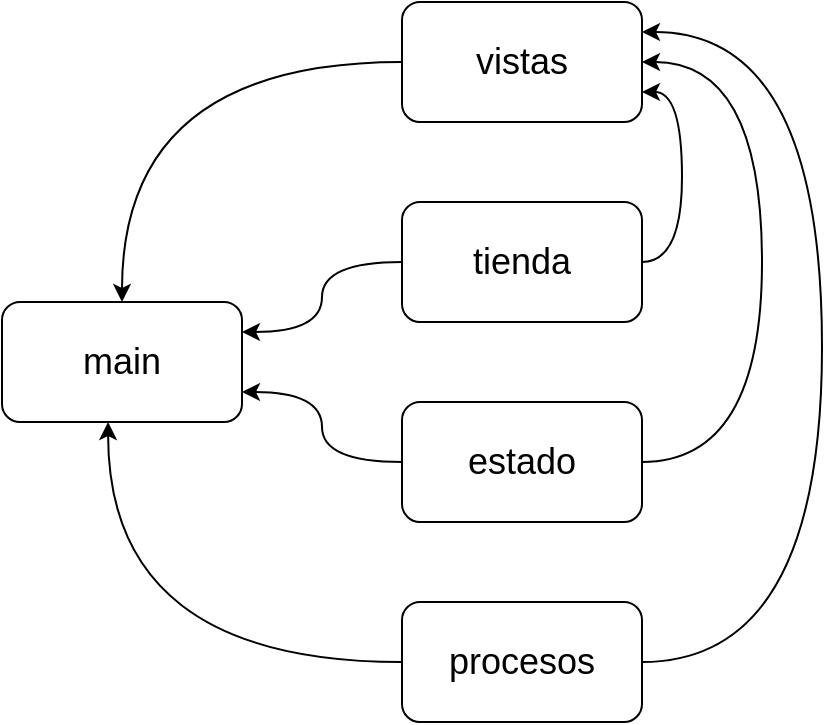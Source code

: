 <mxfile version="16.5.1" type="device"><diagram id="m3qdSmhYln3TEUW2vJcP" name="Página-1"><mxGraphModel dx="1422" dy="873" grid="1" gridSize="10" guides="1" tooltips="1" connect="1" arrows="1" fold="1" page="1" pageScale="1" pageWidth="827" pageHeight="1169" math="0" shadow="0"><root><mxCell id="0"/><mxCell id="1" parent="0"/><mxCell id="n-kKryG7Pme3JfmsdseY-1" value="&lt;font style=&quot;font-size: 18px&quot;&gt;main&lt;/font&gt;" style="rounded=1;whiteSpace=wrap;html=1;" vertex="1" parent="1"><mxGeometry x="190" y="440" width="120" height="60" as="geometry"/></mxCell><mxCell id="n-kKryG7Pme3JfmsdseY-9" style="edgeStyle=orthogonalEdgeStyle;curved=1;rounded=0;orthogonalLoop=1;jettySize=auto;html=1;exitX=0;exitY=0.5;exitDx=0;exitDy=0;entryX=0.5;entryY=0;entryDx=0;entryDy=0;fontSize=18;" edge="1" parent="1" source="n-kKryG7Pme3JfmsdseY-2" target="n-kKryG7Pme3JfmsdseY-1"><mxGeometry relative="1" as="geometry"/></mxCell><mxCell id="n-kKryG7Pme3JfmsdseY-2" value="&lt;font style=&quot;font-size: 18px&quot;&gt;vistas&lt;/font&gt;" style="rounded=1;whiteSpace=wrap;html=1;" vertex="1" parent="1"><mxGeometry x="390" y="290" width="120" height="60" as="geometry"/></mxCell><mxCell id="n-kKryG7Pme3JfmsdseY-6" style="edgeStyle=orthogonalEdgeStyle;curved=1;rounded=0;orthogonalLoop=1;jettySize=auto;html=1;exitX=1;exitY=0.5;exitDx=0;exitDy=0;entryX=1;entryY=0.75;entryDx=0;entryDy=0;fontSize=18;" edge="1" parent="1" source="n-kKryG7Pme3JfmsdseY-3" target="n-kKryG7Pme3JfmsdseY-2"><mxGeometry relative="1" as="geometry"/></mxCell><mxCell id="n-kKryG7Pme3JfmsdseY-11" style="edgeStyle=orthogonalEdgeStyle;curved=1;rounded=0;orthogonalLoop=1;jettySize=auto;html=1;exitX=0;exitY=0.5;exitDx=0;exitDy=0;entryX=1;entryY=0.25;entryDx=0;entryDy=0;fontSize=18;" edge="1" parent="1" source="n-kKryG7Pme3JfmsdseY-3" target="n-kKryG7Pme3JfmsdseY-1"><mxGeometry relative="1" as="geometry"/></mxCell><mxCell id="n-kKryG7Pme3JfmsdseY-3" value="&lt;font style=&quot;font-size: 18px&quot;&gt;tienda&lt;/font&gt;" style="rounded=1;whiteSpace=wrap;html=1;" vertex="1" parent="1"><mxGeometry x="390" y="390" width="120" height="60" as="geometry"/></mxCell><mxCell id="n-kKryG7Pme3JfmsdseY-7" style="edgeStyle=orthogonalEdgeStyle;curved=1;rounded=0;orthogonalLoop=1;jettySize=auto;html=1;exitX=1;exitY=0.5;exitDx=0;exitDy=0;entryX=1;entryY=0.5;entryDx=0;entryDy=0;fontSize=18;" edge="1" parent="1" source="n-kKryG7Pme3JfmsdseY-4" target="n-kKryG7Pme3JfmsdseY-2"><mxGeometry relative="1" as="geometry"><Array as="points"><mxPoint x="570" y="520"/><mxPoint x="570" y="320"/></Array></mxGeometry></mxCell><mxCell id="n-kKryG7Pme3JfmsdseY-12" style="edgeStyle=orthogonalEdgeStyle;curved=1;rounded=0;orthogonalLoop=1;jettySize=auto;html=1;exitX=0;exitY=0.5;exitDx=0;exitDy=0;entryX=1;entryY=0.75;entryDx=0;entryDy=0;fontSize=18;" edge="1" parent="1" source="n-kKryG7Pme3JfmsdseY-4" target="n-kKryG7Pme3JfmsdseY-1"><mxGeometry relative="1" as="geometry"/></mxCell><mxCell id="n-kKryG7Pme3JfmsdseY-4" value="&lt;font style=&quot;font-size: 18px&quot;&gt;estado&lt;/font&gt;" style="rounded=1;whiteSpace=wrap;html=1;" vertex="1" parent="1"><mxGeometry x="390" y="490" width="120" height="60" as="geometry"/></mxCell><mxCell id="n-kKryG7Pme3JfmsdseY-8" style="edgeStyle=orthogonalEdgeStyle;curved=1;rounded=0;orthogonalLoop=1;jettySize=auto;html=1;exitX=1;exitY=0.5;exitDx=0;exitDy=0;entryX=1;entryY=0.25;entryDx=0;entryDy=0;fontSize=18;" edge="1" parent="1" source="n-kKryG7Pme3JfmsdseY-5" target="n-kKryG7Pme3JfmsdseY-2"><mxGeometry relative="1" as="geometry"><Array as="points"><mxPoint x="600" y="620"/><mxPoint x="600" y="305"/></Array></mxGeometry></mxCell><mxCell id="n-kKryG7Pme3JfmsdseY-10" style="edgeStyle=orthogonalEdgeStyle;curved=1;rounded=0;orthogonalLoop=1;jettySize=auto;html=1;exitX=0;exitY=0.5;exitDx=0;exitDy=0;fontSize=18;entryX=0.442;entryY=1;entryDx=0;entryDy=0;entryPerimeter=0;" edge="1" parent="1" source="n-kKryG7Pme3JfmsdseY-5" target="n-kKryG7Pme3JfmsdseY-1"><mxGeometry relative="1" as="geometry"><mxPoint x="243" y="540" as="targetPoint"/></mxGeometry></mxCell><mxCell id="n-kKryG7Pme3JfmsdseY-5" value="&lt;font style=&quot;font-size: 18px&quot;&gt;procesos&lt;/font&gt;" style="rounded=1;whiteSpace=wrap;html=1;" vertex="1" parent="1"><mxGeometry x="390" y="590" width="120" height="60" as="geometry"/></mxCell></root></mxGraphModel></diagram></mxfile>